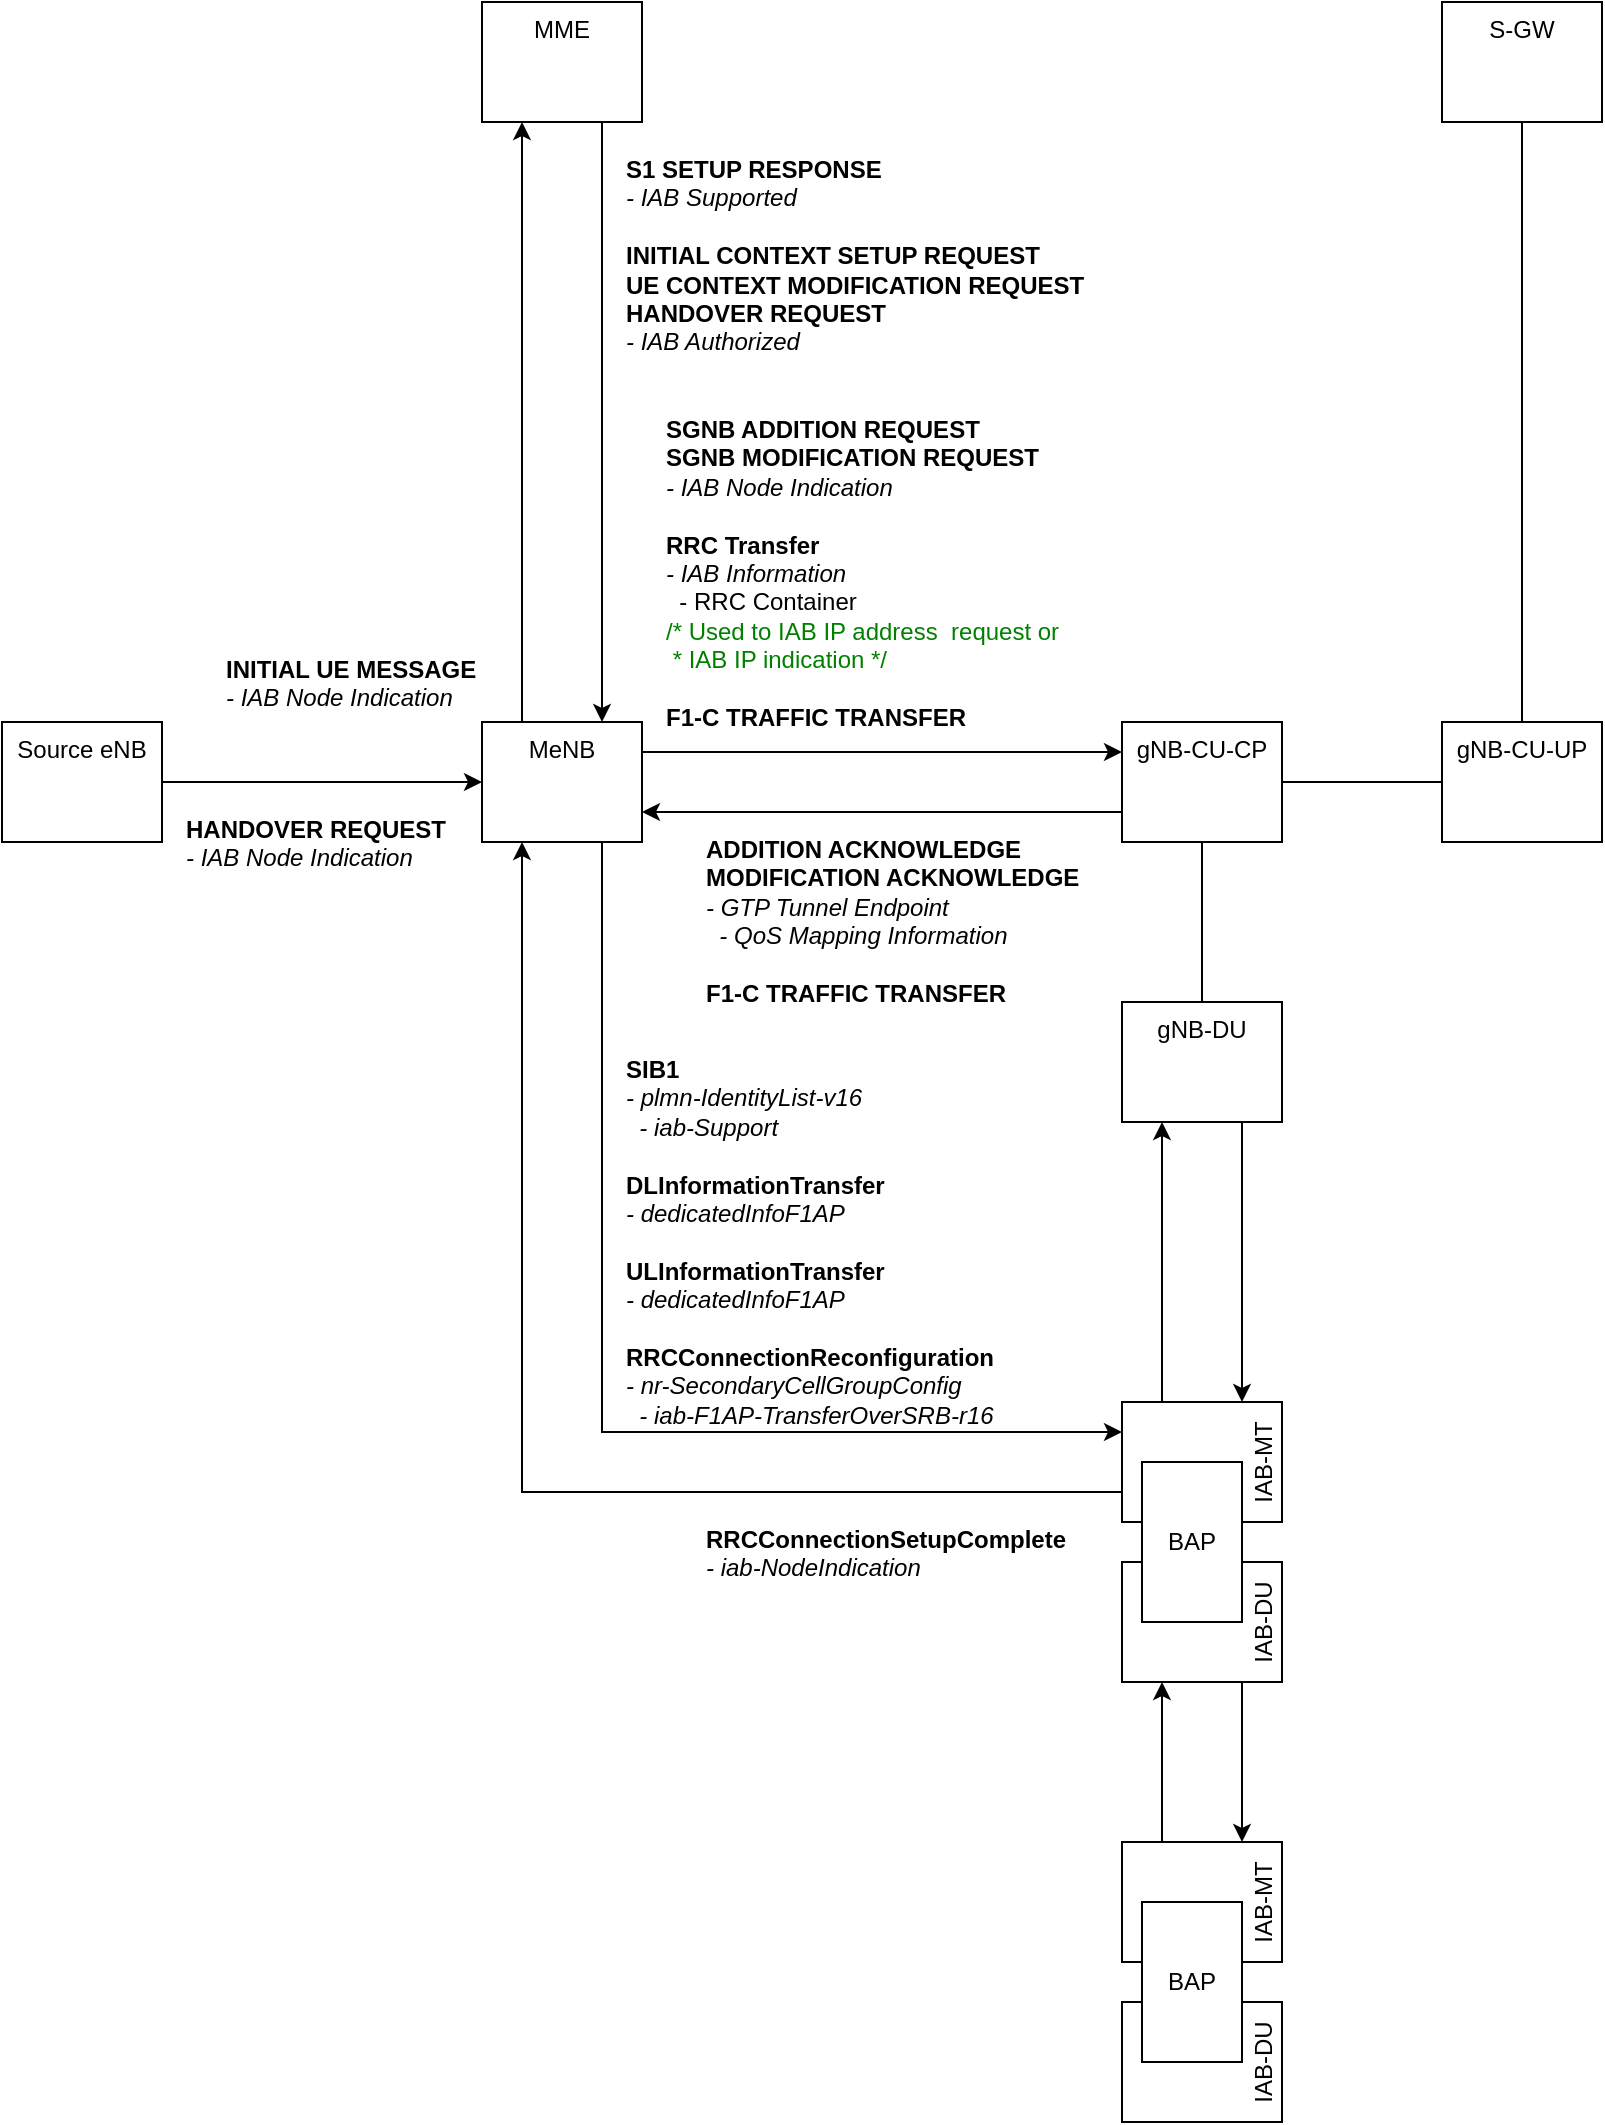 <mxfile version="13.1.3">
    <diagram id="6hGFLwfOUW9BJ-s0fimq" name="EN-DC">
        <mxGraphModel dx="992" dy="577" grid="1" gridSize="10" guides="1" tooltips="1" connect="1" arrows="1" fold="1" page="1" pageScale="1" pageWidth="827" pageHeight="1169" math="0" shadow="0">
            <root>
                <mxCell id="0"/>
                <mxCell id="1" parent="0"/>
                <mxCell id="37" style="edgeStyle=orthogonalEdgeStyle;rounded=0;orthogonalLoop=1;jettySize=auto;html=1;exitX=0.25;exitY=1;exitDx=0;exitDy=0;entryX=0.25;entryY=0;entryDx=0;entryDy=0;endArrow=none;endFill=0;startArrow=classic;startFill=1;" parent="1" source="2" target="5" edge="1">
                    <mxGeometry relative="1" as="geometry"/>
                </mxCell>
                <mxCell id="41" style="edgeStyle=orthogonalEdgeStyle;rounded=0;orthogonalLoop=1;jettySize=auto;html=1;exitX=0.75;exitY=1;exitDx=0;exitDy=0;entryX=0.75;entryY=0;entryDx=0;entryDy=0;startArrow=none;startFill=0;endArrow=classic;endFill=1;" parent="1" source="2" target="5" edge="1">
                    <mxGeometry relative="1" as="geometry"/>
                </mxCell>
                <mxCell id="2" value="MME" style="rounded=0;whiteSpace=wrap;html=1;verticalAlign=top;" parent="1" vertex="1">
                    <mxGeometry x="280" y="40" width="80" height="60" as="geometry"/>
                </mxCell>
                <mxCell id="31" value="" style="edgeStyle=orthogonalEdgeStyle;rounded=0;orthogonalLoop=1;jettySize=auto;html=1;endArrow=none;endFill=0;" parent="1" source="3" target="8" edge="1">
                    <mxGeometry relative="1" as="geometry"/>
                </mxCell>
                <mxCell id="3" value="S-GW" style="rounded=0;whiteSpace=wrap;html=1;verticalAlign=top;" parent="1" vertex="1">
                    <mxGeometry x="760" y="40" width="80" height="60" as="geometry"/>
                </mxCell>
                <mxCell id="53" style="edgeStyle=orthogonalEdgeStyle;rounded=0;orthogonalLoop=1;jettySize=auto;html=1;exitX=1;exitY=0.25;exitDx=0;exitDy=0;entryX=0;entryY=0.25;entryDx=0;entryDy=0;startArrow=none;startFill=0;endArrow=classic;endFill=1;" parent="1" source="5" target="6" edge="1">
                    <mxGeometry relative="1" as="geometry"/>
                </mxCell>
                <mxCell id="58" style="edgeStyle=orthogonalEdgeStyle;rounded=0;orthogonalLoop=1;jettySize=auto;html=1;exitX=0.75;exitY=1;exitDx=0;exitDy=0;entryX=0;entryY=0.25;entryDx=0;entryDy=0;startArrow=none;startFill=0;endArrow=classic;endFill=1;" parent="1" source="5" target="33" edge="1">
                    <mxGeometry relative="1" as="geometry"/>
                </mxCell>
                <mxCell id="5" value="MeNB" style="rounded=0;whiteSpace=wrap;html=1;verticalAlign=top;" parent="1" vertex="1">
                    <mxGeometry x="280" y="400" width="80" height="60" as="geometry"/>
                </mxCell>
                <mxCell id="30" value="" style="edgeStyle=orthogonalEdgeStyle;rounded=0;orthogonalLoop=1;jettySize=auto;html=1;endArrow=none;endFill=0;" parent="1" source="6" target="8" edge="1">
                    <mxGeometry relative="1" as="geometry"/>
                </mxCell>
                <mxCell id="32" value="" style="edgeStyle=orthogonalEdgeStyle;rounded=0;orthogonalLoop=1;jettySize=auto;html=1;endArrow=none;endFill=0;" parent="1" source="6" target="7" edge="1">
                    <mxGeometry relative="1" as="geometry"/>
                </mxCell>
                <mxCell id="54" style="edgeStyle=orthogonalEdgeStyle;rounded=0;orthogonalLoop=1;jettySize=auto;html=1;exitX=0;exitY=0.75;exitDx=0;exitDy=0;entryX=1;entryY=0.75;entryDx=0;entryDy=0;startArrow=none;startFill=0;endArrow=classic;endFill=1;" parent="1" source="6" target="5" edge="1">
                    <mxGeometry relative="1" as="geometry"/>
                </mxCell>
                <mxCell id="6" value="gNB-CU-CP" style="rounded=0;whiteSpace=wrap;html=1;verticalAlign=top;" parent="1" vertex="1">
                    <mxGeometry x="600" y="400" width="80" height="60" as="geometry"/>
                </mxCell>
                <mxCell id="60" style="edgeStyle=orthogonalEdgeStyle;rounded=0;orthogonalLoop=1;jettySize=auto;html=1;exitX=0.75;exitY=1;exitDx=0;exitDy=0;entryX=0.75;entryY=0;entryDx=0;entryDy=0;startArrow=none;startFill=0;endArrow=classic;endFill=1;" parent="1" source="7" target="33" edge="1">
                    <mxGeometry relative="1" as="geometry"/>
                </mxCell>
                <mxCell id="7" value="gNB-DU" style="rounded=0;whiteSpace=wrap;html=1;verticalAlign=top;" parent="1" vertex="1">
                    <mxGeometry x="600" y="540" width="80" height="60" as="geometry"/>
                </mxCell>
                <mxCell id="8" value="gNB-CU-UP" style="rounded=0;whiteSpace=wrap;html=1;verticalAlign=top;" parent="1" vertex="1">
                    <mxGeometry x="760" y="400" width="80" height="60" as="geometry"/>
                </mxCell>
                <mxCell id="57" style="edgeStyle=orthogonalEdgeStyle;rounded=0;orthogonalLoop=1;jettySize=auto;html=1;exitX=0;exitY=0.75;exitDx=0;exitDy=0;entryX=0.25;entryY=1;entryDx=0;entryDy=0;startArrow=none;startFill=0;endArrow=classic;endFill=1;" parent="1" source="33" target="5" edge="1">
                    <mxGeometry relative="1" as="geometry"/>
                </mxCell>
                <mxCell id="59" style="edgeStyle=orthogonalEdgeStyle;rounded=0;orthogonalLoop=1;jettySize=auto;html=1;exitX=0.25;exitY=0;exitDx=0;exitDy=0;entryX=0.25;entryY=1;entryDx=0;entryDy=0;startArrow=none;startFill=0;endArrow=classic;endFill=1;" parent="1" source="33" target="7" edge="1">
                    <mxGeometry relative="1" as="geometry"/>
                </mxCell>
                <mxCell id="33" value="IAB-MT" style="rounded=0;whiteSpace=wrap;html=1;verticalAlign=bottom;horizontal=0;" parent="1" vertex="1">
                    <mxGeometry x="600" y="740" width="80" height="60" as="geometry"/>
                </mxCell>
                <mxCell id="66" style="edgeStyle=orthogonalEdgeStyle;rounded=0;orthogonalLoop=1;jettySize=auto;html=1;exitX=0.75;exitY=1;exitDx=0;exitDy=0;entryX=0.75;entryY=0;entryDx=0;entryDy=0;" edge="1" parent="1" source="34" target="62">
                    <mxGeometry relative="1" as="geometry"/>
                </mxCell>
                <mxCell id="34" value="IAB-DU" style="rounded=0;whiteSpace=wrap;html=1;verticalAlign=bottom;horizontal=0;" parent="1" vertex="1">
                    <mxGeometry x="600" y="820" width="80" height="60" as="geometry"/>
                </mxCell>
                <mxCell id="35" value="BAP" style="rounded=0;whiteSpace=wrap;html=1;verticalAlign=middle;" parent="1" vertex="1">
                    <mxGeometry x="610" y="770" width="50" height="80" as="geometry"/>
                </mxCell>
                <mxCell id="48" style="edgeStyle=orthogonalEdgeStyle;rounded=0;orthogonalLoop=1;jettySize=auto;html=1;exitX=1;exitY=0.5;exitDx=0;exitDy=0;entryX=0;entryY=0.5;entryDx=0;entryDy=0;startArrow=none;startFill=0;endArrow=classic;endFill=1;" parent="1" source="36" target="5" edge="1">
                    <mxGeometry relative="1" as="geometry"/>
                </mxCell>
                <mxCell id="36" value="Source eNB" style="rounded=0;whiteSpace=wrap;html=1;verticalAlign=top;" parent="1" vertex="1">
                    <mxGeometry x="40" y="400" width="80" height="60" as="geometry"/>
                </mxCell>
                <mxCell id="42" value="&lt;b&gt;INITIAL UE MESSAGE&lt;/b&gt;&lt;br&gt;&lt;i&gt;- IAB Node Indication&lt;/i&gt;" style="text;html=1;align=left;verticalAlign=top;resizable=0;points=[];autosize=1;" parent="1" vertex="1">
                    <mxGeometry x="150" y="360" width="140" height="30" as="geometry"/>
                </mxCell>
                <mxCell id="43" value="&lt;b&gt;S1 SETUP RESPONSE&lt;/b&gt;&lt;br&gt;&lt;i&gt;- IAB Supported&lt;br&gt;&lt;br&gt;&lt;/i&gt;&lt;b&gt;INITIAL CONTEXT SETUP REQUEST&lt;/b&gt;&lt;br&gt;&lt;b&gt;UE CONTEXT MODIFICATION REQUEST&lt;br&gt;HANDOVER REQUEST&lt;/b&gt;&lt;br&gt;&lt;i&gt;- IAB Authorized&lt;/i&gt;&lt;i&gt;&lt;br&gt;&lt;/i&gt;" style="text;html=1;align=left;verticalAlign=top;resizable=0;points=[];autosize=1;" parent="1" vertex="1">
                    <mxGeometry x="350" y="110" width="240" height="100" as="geometry"/>
                </mxCell>
                <mxCell id="49" value="&lt;b&gt;HANDOVER REQUEST&lt;/b&gt;&lt;br&gt;&lt;i&gt;- IAB Node Indication&lt;/i&gt;" style="text;html=1;align=left;verticalAlign=top;resizable=0;points=[];autosize=1;" parent="1" vertex="1">
                    <mxGeometry x="130" y="440" width="150" height="30" as="geometry"/>
                </mxCell>
                <mxCell id="50" value="&lt;b&gt;SGNB ADDITION REQUEST&lt;br&gt;SGNB MODIFICATION REQUEST&lt;/b&gt;&lt;br&gt;&lt;i&gt;- IAB Node Indication&lt;br&gt;&lt;/i&gt;&lt;br&gt;&lt;b&gt;RRC Transfer&lt;/b&gt;&lt;br&gt;&lt;i&gt;- IAB Information&lt;br&gt;&lt;/i&gt;&amp;nbsp; - RRC Container&lt;br&gt;&lt;font color=&quot;#008000&quot;&gt;/* Used to IAB IP address&amp;nbsp; request or&lt;/font&gt;&lt;br&gt;&lt;font color=&quot;#008000&quot;&gt;&amp;nbsp;* IAB IP indication */&lt;/font&gt;&lt;br&gt;&lt;br&gt;&lt;b&gt;F1-C TRAFFIC TRANSFER&lt;/b&gt;" style="text;html=1;align=left;verticalAlign=top;resizable=0;points=[];autosize=1;" parent="1" vertex="1">
                    <mxGeometry x="370" y="240" width="210" height="160" as="geometry"/>
                </mxCell>
                <mxCell id="52" value="&lt;b&gt;ADDITION ACKNOWLEDGE&lt;br&gt;MODIFICATION ACKNOWLEDGE&lt;/b&gt;&lt;br&gt;&lt;i&gt;- GTP Tunnel Endpoint&lt;br&gt;&amp;nbsp; - QoS Mapping Information&lt;br&gt;&lt;/i&gt;&lt;br&gt;&lt;b&gt;F1-C TRAFFIC TRANSFER&lt;/b&gt;" style="text;html=1;align=left;verticalAlign=top;resizable=0;points=[];autosize=1;" parent="1" vertex="1">
                    <mxGeometry x="390" y="450" width="200" height="90" as="geometry"/>
                </mxCell>
                <mxCell id="55" value="&lt;b&gt;SIB1&lt;/b&gt;&lt;br&gt;&lt;i&gt;- plmn-IdentityList-v16&lt;br&gt;&amp;nbsp; - iab-Support&lt;/i&gt;&lt;br&gt;&lt;br&gt;&lt;b&gt;DLInformationTransfer&lt;/b&gt;&lt;br&gt;&lt;i&gt;- dedicatedInfoF1AP&lt;/i&gt;&lt;br&gt;&lt;br&gt;&lt;b&gt;ULInformationTransfer&lt;/b&gt;&lt;br&gt;&lt;i&gt;- dedicatedInfoF1AP&lt;/i&gt;&lt;br&gt;&lt;br&gt;&lt;b&gt;RRCConnectionReconfiguration&lt;/b&gt;&lt;br&gt;&lt;i&gt;- nr-SecondaryCellGroupConfig&lt;br&gt;&amp;nbsp; - iab-F1AP-TransferOverSRB-r16&lt;/i&gt;" style="text;html=1;align=left;verticalAlign=top;resizable=0;points=[];autosize=1;" parent="1" vertex="1">
                    <mxGeometry x="350" y="560" width="200" height="180" as="geometry"/>
                </mxCell>
                <mxCell id="61" value="&lt;b&gt;RRCConnectionSetupComplete&lt;/b&gt;&lt;br&gt;&lt;i&gt;- iab-NodeIndication&lt;/i&gt;" style="text;html=1;align=left;verticalAlign=top;resizable=0;points=[];autosize=1;" parent="1" vertex="1">
                    <mxGeometry x="390" y="795" width="200" height="30" as="geometry"/>
                </mxCell>
                <mxCell id="65" style="edgeStyle=orthogonalEdgeStyle;rounded=0;orthogonalLoop=1;jettySize=auto;html=1;exitX=0.25;exitY=0;exitDx=0;exitDy=0;entryX=0.25;entryY=1;entryDx=0;entryDy=0;" edge="1" parent="1" source="62" target="34">
                    <mxGeometry relative="1" as="geometry"/>
                </mxCell>
                <mxCell id="62" value="IAB-MT" style="rounded=0;whiteSpace=wrap;html=1;verticalAlign=bottom;horizontal=0;" vertex="1" parent="1">
                    <mxGeometry x="600" y="960" width="80" height="60" as="geometry"/>
                </mxCell>
                <mxCell id="63" value="IAB-DU" style="rounded=0;whiteSpace=wrap;html=1;verticalAlign=bottom;horizontal=0;" vertex="1" parent="1">
                    <mxGeometry x="600" y="1040" width="80" height="60" as="geometry"/>
                </mxCell>
                <mxCell id="64" value="BAP" style="rounded=0;whiteSpace=wrap;html=1;verticalAlign=middle;" vertex="1" parent="1">
                    <mxGeometry x="610" y="990" width="50" height="80" as="geometry"/>
                </mxCell>
            </root>
        </mxGraphModel>
    </diagram>
</mxfile>
